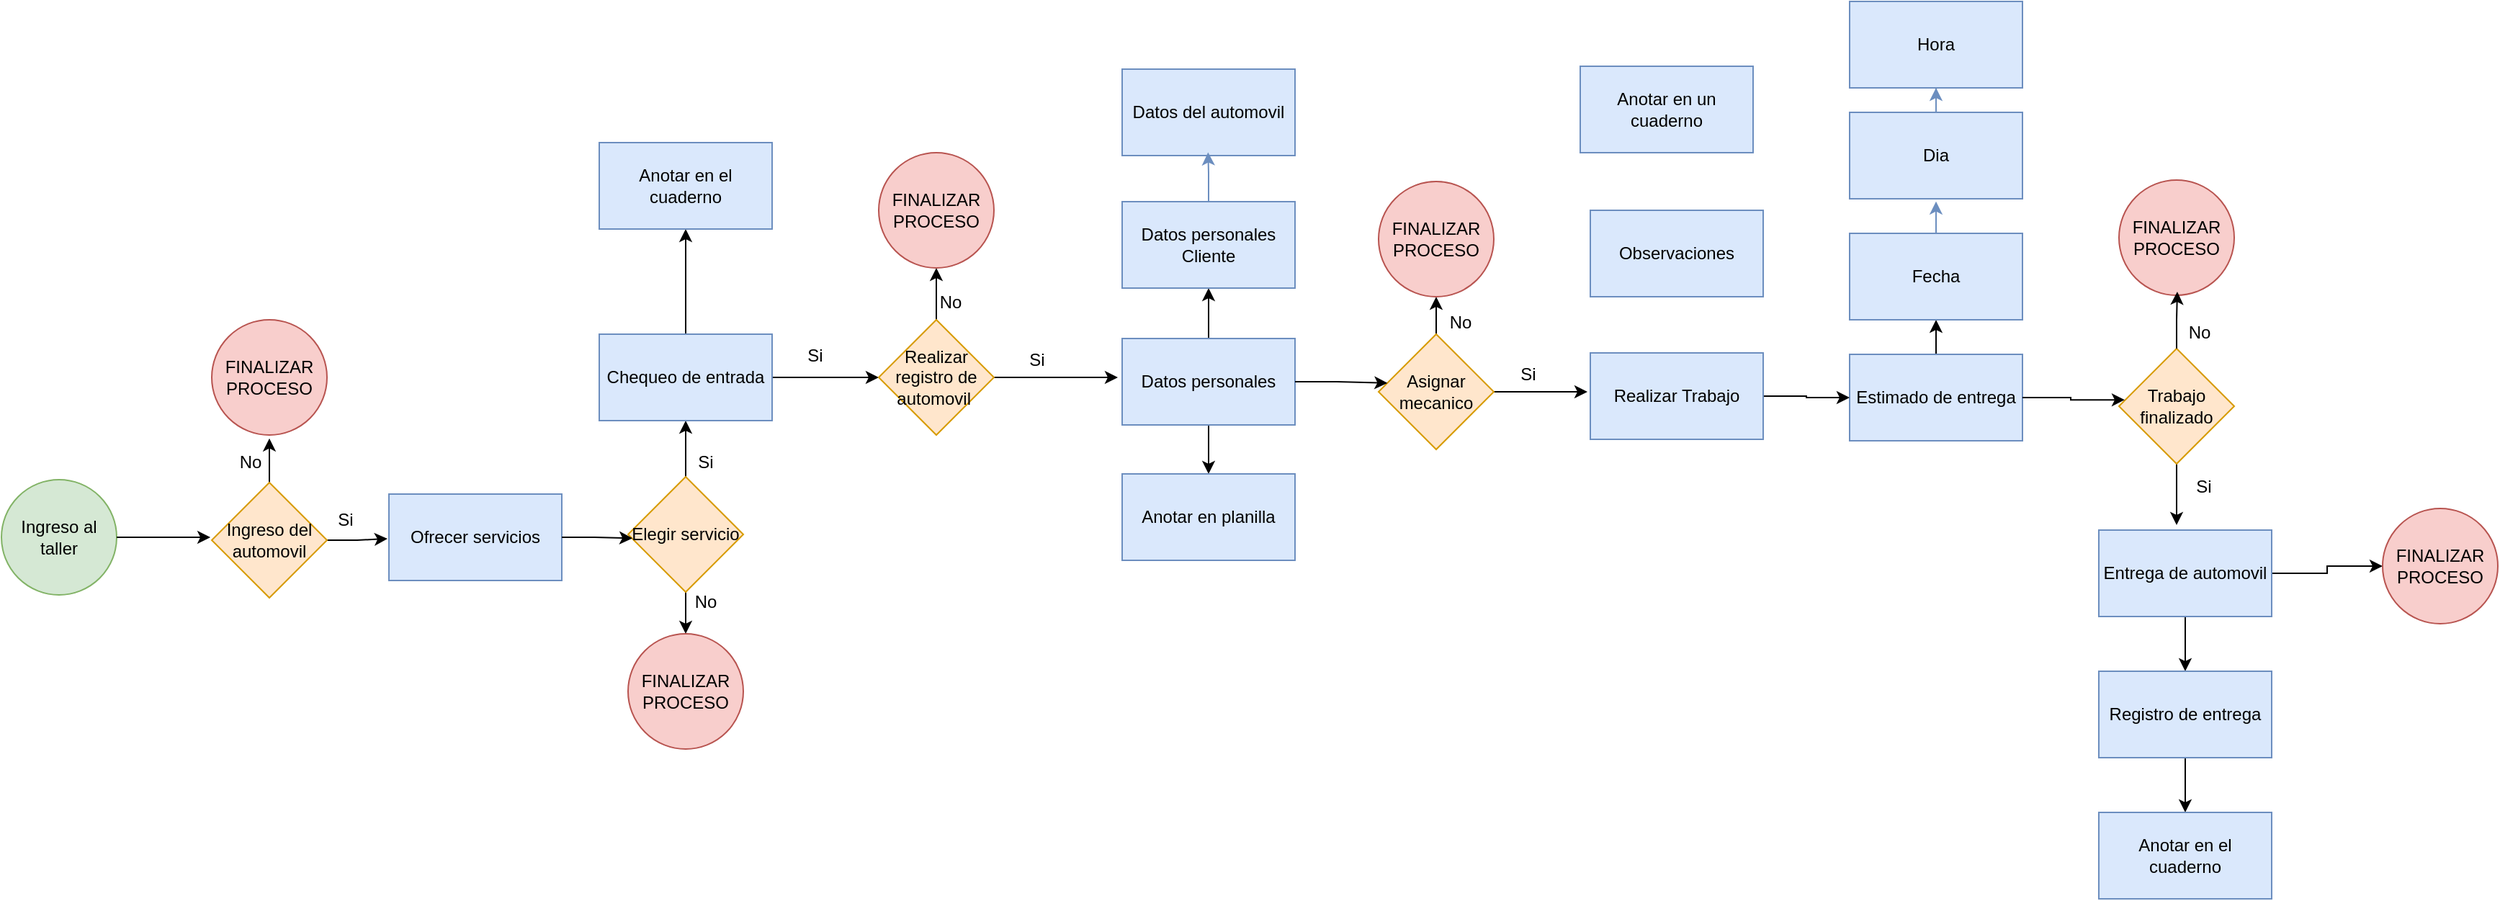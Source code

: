 <mxfile version="24.7.14" pages="2">
  <diagram name="Mapa de procesos " id="uUiBENQRDbz3td4SXCXD">
    <mxGraphModel grid="0" page="1" gridSize="10" guides="1" tooltips="1" connect="1" arrows="1" fold="1" pageScale="1" pageWidth="827" pageHeight="1169" math="0" shadow="0">
      <root>
        <mxCell id="0" />
        <mxCell id="1" parent="0" />
        <mxCell id="iBHfeC76edvaO1tz1ZBR-1" value="Ingreso al taller" style="ellipse;whiteSpace=wrap;html=1;aspect=fixed;fillColor=#d5e8d4;strokeColor=#82b366;" vertex="1" parent="1">
          <mxGeometry x="-269" y="-922" width="80" height="80" as="geometry" />
        </mxCell>
        <mxCell id="te_wN95XZ-ydkFUt1VMK-26" style="edgeStyle=orthogonalEdgeStyle;rounded=0;orthogonalLoop=1;jettySize=auto;html=1;" edge="1" parent="1" source="Iq7YRRIKIOnGzkstFV6q-50" target="te_wN95XZ-ydkFUt1VMK-24">
          <mxGeometry relative="1" as="geometry" />
        </mxCell>
        <mxCell id="te_wN95XZ-ydkFUt1VMK-42" style="edgeStyle=orthogonalEdgeStyle;rounded=0;orthogonalLoop=1;jettySize=auto;html=1;entryX=0.5;entryY=0;entryDx=0;entryDy=0;" edge="1" parent="1" source="Iq7YRRIKIOnGzkstFV6q-50" target="te_wN95XZ-ydkFUt1VMK-41">
          <mxGeometry relative="1" as="geometry" />
        </mxCell>
        <mxCell id="Iq7YRRIKIOnGzkstFV6q-50" value="Datos personales" style="rounded=0;whiteSpace=wrap;html=1;fillColor=#dae8fc;strokeColor=#6c8ebf;" vertex="1" parent="1">
          <mxGeometry x="509" y="-1020" width="120" height="60" as="geometry" />
        </mxCell>
        <mxCell id="te_wN95XZ-ydkFUt1VMK-3" style="edgeStyle=orthogonalEdgeStyle;rounded=0;orthogonalLoop=1;jettySize=auto;html=1;" edge="1" parent="1" source="te_wN95XZ-ydkFUt1VMK-1">
          <mxGeometry relative="1" as="geometry">
            <mxPoint x="-1" y="-881" as="targetPoint" />
          </mxGeometry>
        </mxCell>
        <mxCell id="te_wN95XZ-ydkFUt1VMK-4" style="edgeStyle=orthogonalEdgeStyle;rounded=0;orthogonalLoop=1;jettySize=auto;html=1;" edge="1" parent="1" source="te_wN95XZ-ydkFUt1VMK-1">
          <mxGeometry relative="1" as="geometry">
            <mxPoint x="-83" y="-950.667" as="targetPoint" />
          </mxGeometry>
        </mxCell>
        <mxCell id="te_wN95XZ-ydkFUt1VMK-1" value="Ingreso del automovil" style="rhombus;whiteSpace=wrap;html=1;fillColor=#ffe6cc;strokeColor=#d79b00;" vertex="1" parent="1">
          <mxGeometry x="-123" y="-920" width="80" height="80" as="geometry" />
        </mxCell>
        <mxCell id="te_wN95XZ-ydkFUt1VMK-2" style="edgeStyle=orthogonalEdgeStyle;rounded=0;orthogonalLoop=1;jettySize=auto;html=1;entryX=-0.012;entryY=0.475;entryDx=0;entryDy=0;entryPerimeter=0;" edge="1" parent="1" source="iBHfeC76edvaO1tz1ZBR-1" target="te_wN95XZ-ydkFUt1VMK-1">
          <mxGeometry relative="1" as="geometry" />
        </mxCell>
        <mxCell id="te_wN95XZ-ydkFUt1VMK-5" value="FINALIZAR PROCESO" style="ellipse;whiteSpace=wrap;html=1;aspect=fixed;fillColor=#f8cecc;strokeColor=#b85450;" vertex="1" parent="1">
          <mxGeometry x="-123" y="-1033" width="80" height="80" as="geometry" />
        </mxCell>
        <mxCell id="te_wN95XZ-ydkFUt1VMK-6" value="Ofrecer servicios" style="rounded=0;whiteSpace=wrap;html=1;fillColor=#dae8fc;strokeColor=#6c8ebf;" vertex="1" parent="1">
          <mxGeometry y="-912" width="120" height="60" as="geometry" />
        </mxCell>
        <mxCell id="te_wN95XZ-ydkFUt1VMK-10" style="edgeStyle=orthogonalEdgeStyle;rounded=0;orthogonalLoop=1;jettySize=auto;html=1;entryX=0.5;entryY=0;entryDx=0;entryDy=0;" edge="1" parent="1" source="te_wN95XZ-ydkFUt1VMK-7" target="te_wN95XZ-ydkFUt1VMK-8">
          <mxGeometry relative="1" as="geometry" />
        </mxCell>
        <mxCell id="te_wN95XZ-ydkFUt1VMK-14" style="edgeStyle=orthogonalEdgeStyle;rounded=0;orthogonalLoop=1;jettySize=auto;html=1;entryX=0.5;entryY=1;entryDx=0;entryDy=0;" edge="1" parent="1" source="te_wN95XZ-ydkFUt1VMK-7" target="te_wN95XZ-ydkFUt1VMK-11">
          <mxGeometry relative="1" as="geometry" />
        </mxCell>
        <mxCell id="te_wN95XZ-ydkFUt1VMK-7" value="Elegir servicio" style="rhombus;whiteSpace=wrap;html=1;fillColor=#ffe6cc;strokeColor=#d79b00;" vertex="1" parent="1">
          <mxGeometry x="166" y="-924" width="80" height="80" as="geometry" />
        </mxCell>
        <mxCell id="te_wN95XZ-ydkFUt1VMK-8" value="FINALIZAR PROCESO" style="ellipse;whiteSpace=wrap;html=1;aspect=fixed;fillColor=#f8cecc;strokeColor=#b85450;" vertex="1" parent="1">
          <mxGeometry x="166" y="-815" width="80" height="80" as="geometry" />
        </mxCell>
        <mxCell id="te_wN95XZ-ydkFUt1VMK-18" style="edgeStyle=orthogonalEdgeStyle;rounded=0;orthogonalLoop=1;jettySize=auto;html=1;entryX=0.5;entryY=1;entryDx=0;entryDy=0;" edge="1" parent="1" source="te_wN95XZ-ydkFUt1VMK-11" target="te_wN95XZ-ydkFUt1VMK-17">
          <mxGeometry relative="1" as="geometry" />
        </mxCell>
        <mxCell id="te_wN95XZ-ydkFUt1VMK-20" style="edgeStyle=orthogonalEdgeStyle;rounded=0;orthogonalLoop=1;jettySize=auto;html=1;" edge="1" parent="1" source="te_wN95XZ-ydkFUt1VMK-11" target="te_wN95XZ-ydkFUt1VMK-19">
          <mxGeometry relative="1" as="geometry" />
        </mxCell>
        <mxCell id="te_wN95XZ-ydkFUt1VMK-11" value="Chequeo de entrada" style="rounded=0;whiteSpace=wrap;html=1;fillColor=#dae8fc;strokeColor=#6c8ebf;" vertex="1" parent="1">
          <mxGeometry x="146" y="-1023" width="120" height="60" as="geometry" />
        </mxCell>
        <mxCell id="te_wN95XZ-ydkFUt1VMK-15" style="edgeStyle=orthogonalEdgeStyle;rounded=0;orthogonalLoop=1;jettySize=auto;html=1;entryX=0.038;entryY=0.533;entryDx=0;entryDy=0;entryPerimeter=0;" edge="1" parent="1" source="te_wN95XZ-ydkFUt1VMK-6" target="te_wN95XZ-ydkFUt1VMK-7">
          <mxGeometry relative="1" as="geometry" />
        </mxCell>
        <mxCell id="te_wN95XZ-ydkFUt1VMK-17" value="Anotar en el cuaderno" style="rounded=0;whiteSpace=wrap;html=1;fillColor=#dae8fc;strokeColor=#6c8ebf;" vertex="1" parent="1">
          <mxGeometry x="146" y="-1156" width="120" height="60" as="geometry" />
        </mxCell>
        <mxCell id="te_wN95XZ-ydkFUt1VMK-21" style="edgeStyle=orthogonalEdgeStyle;rounded=0;orthogonalLoop=1;jettySize=auto;html=1;" edge="1" parent="1" source="te_wN95XZ-ydkFUt1VMK-19">
          <mxGeometry relative="1" as="geometry">
            <mxPoint x="506" y="-993" as="targetPoint" />
          </mxGeometry>
        </mxCell>
        <mxCell id="te_wN95XZ-ydkFUt1VMK-23" style="edgeStyle=orthogonalEdgeStyle;rounded=0;orthogonalLoop=1;jettySize=auto;html=1;" edge="1" parent="1" source="te_wN95XZ-ydkFUt1VMK-19" target="te_wN95XZ-ydkFUt1VMK-22">
          <mxGeometry relative="1" as="geometry" />
        </mxCell>
        <mxCell id="te_wN95XZ-ydkFUt1VMK-19" value="Realizar registro de automovil&amp;nbsp;" style="rhombus;whiteSpace=wrap;html=1;fillColor=#ffe6cc;strokeColor=#d79b00;" vertex="1" parent="1">
          <mxGeometry x="340" y="-1033" width="80" height="80" as="geometry" />
        </mxCell>
        <mxCell id="te_wN95XZ-ydkFUt1VMK-22" value="FINALIZAR PROCESO" style="ellipse;whiteSpace=wrap;html=1;aspect=fixed;fillColor=#f8cecc;strokeColor=#b85450;" vertex="1" parent="1">
          <mxGeometry x="340" y="-1149" width="80" height="80" as="geometry" />
        </mxCell>
        <mxCell id="te_wN95XZ-ydkFUt1VMK-24" value="Datos personales Cliente" style="rounded=0;whiteSpace=wrap;html=1;fillColor=#dae8fc;strokeColor=#6c8ebf;" vertex="1" parent="1">
          <mxGeometry x="509" y="-1115" width="120" height="60" as="geometry" />
        </mxCell>
        <mxCell id="te_wN95XZ-ydkFUt1VMK-25" value="Datos del automovil" style="rounded=0;whiteSpace=wrap;html=1;fillColor=#dae8fc;strokeColor=#6c8ebf;" vertex="1" parent="1">
          <mxGeometry x="509" y="-1207" width="120" height="60" as="geometry" />
        </mxCell>
        <mxCell id="te_wN95XZ-ydkFUt1VMK-27" style="edgeStyle=orthogonalEdgeStyle;rounded=0;orthogonalLoop=1;jettySize=auto;html=1;entryX=0.497;entryY=0.963;entryDx=0;entryDy=0;entryPerimeter=0;fillColor=#dae8fc;strokeColor=#6c8ebf;" edge="1" parent="1" source="te_wN95XZ-ydkFUt1VMK-24" target="te_wN95XZ-ydkFUt1VMK-25">
          <mxGeometry relative="1" as="geometry" />
        </mxCell>
        <mxCell id="te_wN95XZ-ydkFUt1VMK-31" style="edgeStyle=orthogonalEdgeStyle;rounded=0;orthogonalLoop=1;jettySize=auto;html=1;" edge="1" parent="1" source="te_wN95XZ-ydkFUt1VMK-29">
          <mxGeometry relative="1" as="geometry">
            <mxPoint x="832" y="-983" as="targetPoint" />
          </mxGeometry>
        </mxCell>
        <mxCell id="te_wN95XZ-ydkFUt1VMK-46" style="edgeStyle=orthogonalEdgeStyle;rounded=0;orthogonalLoop=1;jettySize=auto;html=1;entryX=0.5;entryY=1;entryDx=0;entryDy=0;" edge="1" parent="1" source="te_wN95XZ-ydkFUt1VMK-29" target="te_wN95XZ-ydkFUt1VMK-30">
          <mxGeometry relative="1" as="geometry" />
        </mxCell>
        <mxCell id="te_wN95XZ-ydkFUt1VMK-29" value="Asignar mecanico" style="rhombus;whiteSpace=wrap;html=1;fillColor=#ffe6cc;strokeColor=#d79b00;" vertex="1" parent="1">
          <mxGeometry x="687" y="-1023" width="80" height="80" as="geometry" />
        </mxCell>
        <mxCell id="te_wN95XZ-ydkFUt1VMK-30" value="FINALIZAR PROCESO" style="ellipse;whiteSpace=wrap;html=1;aspect=fixed;fillColor=#f8cecc;strokeColor=#b85450;" vertex="1" parent="1">
          <mxGeometry x="687" y="-1129" width="80" height="80" as="geometry" />
        </mxCell>
        <mxCell id="te_wN95XZ-ydkFUt1VMK-36" style="edgeStyle=orthogonalEdgeStyle;rounded=0;orthogonalLoop=1;jettySize=auto;html=1;entryX=0.5;entryY=1;entryDx=0;entryDy=0;" edge="1" parent="1" source="te_wN95XZ-ydkFUt1VMK-32" target="te_wN95XZ-ydkFUt1VMK-35">
          <mxGeometry relative="1" as="geometry" />
        </mxCell>
        <mxCell id="te_wN95XZ-ydkFUt1VMK-32" value="Estimado de entrega" style="rounded=0;whiteSpace=wrap;html=1;fillColor=#dae8fc;strokeColor=#6c8ebf;" vertex="1" parent="1">
          <mxGeometry x="1014" y="-1009" width="120" height="60" as="geometry" />
        </mxCell>
        <mxCell id="te_wN95XZ-ydkFUt1VMK-38" style="edgeStyle=orthogonalEdgeStyle;rounded=0;orthogonalLoop=1;jettySize=auto;html=1;entryX=0.5;entryY=1;entryDx=0;entryDy=0;fillColor=#dae8fc;strokeColor=#6c8ebf;" edge="1" parent="1" source="te_wN95XZ-ydkFUt1VMK-33" target="te_wN95XZ-ydkFUt1VMK-34">
          <mxGeometry relative="1" as="geometry" />
        </mxCell>
        <mxCell id="te_wN95XZ-ydkFUt1VMK-33" value="Dia" style="rounded=0;whiteSpace=wrap;html=1;fillColor=#dae8fc;strokeColor=#6c8ebf;" vertex="1" parent="1">
          <mxGeometry x="1014" y="-1177" width="120" height="60" as="geometry" />
        </mxCell>
        <mxCell id="te_wN95XZ-ydkFUt1VMK-34" value="Hora" style="rounded=0;whiteSpace=wrap;html=1;fillColor=#dae8fc;strokeColor=#6c8ebf;" vertex="1" parent="1">
          <mxGeometry x="1014" y="-1254" width="120" height="60" as="geometry" />
        </mxCell>
        <mxCell id="te_wN95XZ-ydkFUt1VMK-37" style="edgeStyle=orthogonalEdgeStyle;rounded=0;orthogonalLoop=1;jettySize=auto;html=1;fillColor=#dae8fc;strokeColor=#6c8ebf;" edge="1" parent="1" source="te_wN95XZ-ydkFUt1VMK-35">
          <mxGeometry relative="1" as="geometry">
            <mxPoint x="1074" y="-1115.143" as="targetPoint" />
          </mxGeometry>
        </mxCell>
        <mxCell id="te_wN95XZ-ydkFUt1VMK-35" value="Fecha" style="rounded=0;whiteSpace=wrap;html=1;fillColor=#dae8fc;strokeColor=#6c8ebf;" vertex="1" parent="1">
          <mxGeometry x="1014" y="-1093" width="120" height="60" as="geometry" />
        </mxCell>
        <mxCell id="te_wN95XZ-ydkFUt1VMK-39" style="edgeStyle=orthogonalEdgeStyle;rounded=0;orthogonalLoop=1;jettySize=auto;html=1;entryX=0.077;entryY=0.424;entryDx=0;entryDy=0;entryPerimeter=0;" edge="1" parent="1" source="Iq7YRRIKIOnGzkstFV6q-50" target="te_wN95XZ-ydkFUt1VMK-29">
          <mxGeometry relative="1" as="geometry" />
        </mxCell>
        <mxCell id="te_wN95XZ-ydkFUt1VMK-50" style="edgeStyle=orthogonalEdgeStyle;rounded=0;orthogonalLoop=1;jettySize=auto;html=1;" edge="1" parent="1" source="te_wN95XZ-ydkFUt1VMK-40">
          <mxGeometry relative="1" as="geometry">
            <mxPoint x="1241" y="-890.5" as="targetPoint" />
          </mxGeometry>
        </mxCell>
        <mxCell id="te_wN95XZ-ydkFUt1VMK-40" value="Trabajo finalizado" style="rhombus;whiteSpace=wrap;html=1;fillColor=#ffe6cc;strokeColor=#d79b00;" vertex="1" parent="1">
          <mxGeometry x="1201" y="-1013" width="80" height="80" as="geometry" />
        </mxCell>
        <mxCell id="te_wN95XZ-ydkFUt1VMK-41" value="Anotar en planilla" style="rounded=0;whiteSpace=wrap;html=1;fillColor=#dae8fc;strokeColor=#6c8ebf;" vertex="1" parent="1">
          <mxGeometry x="509" y="-926" width="120" height="60" as="geometry" />
        </mxCell>
        <mxCell id="te_wN95XZ-ydkFUt1VMK-43" style="edgeStyle=orthogonalEdgeStyle;rounded=0;orthogonalLoop=1;jettySize=auto;html=1;entryX=0.05;entryY=0.445;entryDx=0;entryDy=0;entryPerimeter=0;" edge="1" parent="1" source="te_wN95XZ-ydkFUt1VMK-32" target="te_wN95XZ-ydkFUt1VMK-40">
          <mxGeometry relative="1" as="geometry" />
        </mxCell>
        <mxCell id="te_wN95XZ-ydkFUt1VMK-44" value="FINALIZAR PROCESO" style="ellipse;whiteSpace=wrap;html=1;aspect=fixed;fillColor=#f8cecc;strokeColor=#b85450;" vertex="1" parent="1">
          <mxGeometry x="1201" y="-1130" width="80" height="80" as="geometry" />
        </mxCell>
        <mxCell id="te_wN95XZ-ydkFUt1VMK-45" style="edgeStyle=orthogonalEdgeStyle;rounded=0;orthogonalLoop=1;jettySize=auto;html=1;entryX=0.506;entryY=0.969;entryDx=0;entryDy=0;entryPerimeter=0;" edge="1" parent="1" source="te_wN95XZ-ydkFUt1VMK-40" target="te_wN95XZ-ydkFUt1VMK-44">
          <mxGeometry relative="1" as="geometry" />
        </mxCell>
        <mxCell id="te_wN95XZ-ydkFUt1VMK-55" style="edgeStyle=orthogonalEdgeStyle;rounded=0;orthogonalLoop=1;jettySize=auto;html=1;entryX=0.5;entryY=0;entryDx=0;entryDy=0;" edge="1" parent="1" source="te_wN95XZ-ydkFUt1VMK-47" target="te_wN95XZ-ydkFUt1VMK-53">
          <mxGeometry relative="1" as="geometry" />
        </mxCell>
        <mxCell id="te_wN95XZ-ydkFUt1VMK-58" style="edgeStyle=orthogonalEdgeStyle;rounded=0;orthogonalLoop=1;jettySize=auto;html=1;entryX=0;entryY=0.5;entryDx=0;entryDy=0;" edge="1" parent="1" source="te_wN95XZ-ydkFUt1VMK-47" target="te_wN95XZ-ydkFUt1VMK-57">
          <mxGeometry relative="1" as="geometry" />
        </mxCell>
        <mxCell id="te_wN95XZ-ydkFUt1VMK-47" value="Entrega de automovil" style="rounded=0;whiteSpace=wrap;html=1;fillColor=#dae8fc;strokeColor=#6c8ebf;" vertex="1" parent="1">
          <mxGeometry x="1187" y="-887" width="120" height="60" as="geometry" />
        </mxCell>
        <mxCell id="te_wN95XZ-ydkFUt1VMK-49" style="edgeStyle=orthogonalEdgeStyle;rounded=0;orthogonalLoop=1;jettySize=auto;html=1;" edge="1" parent="1" source="te_wN95XZ-ydkFUt1VMK-48" target="te_wN95XZ-ydkFUt1VMK-32">
          <mxGeometry relative="1" as="geometry" />
        </mxCell>
        <mxCell id="te_wN95XZ-ydkFUt1VMK-48" value="Realizar Trabajo" style="rounded=0;whiteSpace=wrap;html=1;fillColor=#dae8fc;strokeColor=#6c8ebf;" vertex="1" parent="1">
          <mxGeometry x="834" y="-1010" width="120" height="60" as="geometry" />
        </mxCell>
        <mxCell id="te_wN95XZ-ydkFUt1VMK-51" value="Observaciones" style="rounded=0;whiteSpace=wrap;html=1;fillColor=#dae8fc;strokeColor=#6c8ebf;" vertex="1" parent="1">
          <mxGeometry x="834" y="-1109" width="120" height="60" as="geometry" />
        </mxCell>
        <mxCell id="te_wN95XZ-ydkFUt1VMK-52" value="Anotar en un cuaderno" style="rounded=0;whiteSpace=wrap;html=1;fillColor=#dae8fc;strokeColor=#6c8ebf;" vertex="1" parent="1">
          <mxGeometry x="827" y="-1209" width="120" height="60" as="geometry" />
        </mxCell>
        <mxCell id="te_wN95XZ-ydkFUt1VMK-56" style="edgeStyle=orthogonalEdgeStyle;rounded=0;orthogonalLoop=1;jettySize=auto;html=1;entryX=0.5;entryY=0;entryDx=0;entryDy=0;" edge="1" parent="1" source="te_wN95XZ-ydkFUt1VMK-53" target="te_wN95XZ-ydkFUt1VMK-54">
          <mxGeometry relative="1" as="geometry" />
        </mxCell>
        <mxCell id="te_wN95XZ-ydkFUt1VMK-53" value="Registro de entrega" style="rounded=0;whiteSpace=wrap;html=1;fillColor=#dae8fc;strokeColor=#6c8ebf;" vertex="1" parent="1">
          <mxGeometry x="1187" y="-789" width="120" height="60" as="geometry" />
        </mxCell>
        <mxCell id="te_wN95XZ-ydkFUt1VMK-54" value="Anotar en el cuaderno" style="rounded=0;whiteSpace=wrap;html=1;fillColor=#dae8fc;strokeColor=#6c8ebf;" vertex="1" parent="1">
          <mxGeometry x="1187" y="-691" width="120" height="60" as="geometry" />
        </mxCell>
        <mxCell id="te_wN95XZ-ydkFUt1VMK-57" value="FINALIZAR PROCESO" style="ellipse;whiteSpace=wrap;html=1;aspect=fixed;fillColor=#f8cecc;strokeColor=#b85450;" vertex="1" parent="1">
          <mxGeometry x="1384" y="-902" width="80" height="80" as="geometry" />
        </mxCell>
        <mxCell id="te_wN95XZ-ydkFUt1VMK-60" value="Si" style="text;html=1;align=center;verticalAlign=middle;whiteSpace=wrap;rounded=0;" vertex="1" parent="1">
          <mxGeometry x="1230" y="-932" width="60" height="30" as="geometry" />
        </mxCell>
        <mxCell id="te_wN95XZ-ydkFUt1VMK-61" value="Si" style="text;html=1;align=center;verticalAlign=middle;whiteSpace=wrap;rounded=0;" vertex="1" parent="1">
          <mxGeometry x="190" y="-949" width="60" height="30" as="geometry" />
        </mxCell>
        <mxCell id="te_wN95XZ-ydkFUt1VMK-62" value="Si" style="text;html=1;align=center;verticalAlign=middle;whiteSpace=wrap;rounded=0;" vertex="1" parent="1">
          <mxGeometry x="266" y="-1023" width="60" height="30" as="geometry" />
        </mxCell>
        <mxCell id="te_wN95XZ-ydkFUt1VMK-63" value="Si" style="text;html=1;align=center;verticalAlign=middle;whiteSpace=wrap;rounded=0;" vertex="1" parent="1">
          <mxGeometry x="420" y="-1020" width="60" height="30" as="geometry" />
        </mxCell>
        <mxCell id="te_wN95XZ-ydkFUt1VMK-64" value="Si" style="text;html=1;align=center;verticalAlign=middle;whiteSpace=wrap;rounded=0;" vertex="1" parent="1">
          <mxGeometry x="761" y="-1010" width="60" height="30" as="geometry" />
        </mxCell>
        <mxCell id="te_wN95XZ-ydkFUt1VMK-65" value="Si" style="text;html=1;align=center;verticalAlign=middle;whiteSpace=wrap;rounded=0;" vertex="1" parent="1">
          <mxGeometry x="-60" y="-909" width="60" height="30" as="geometry" />
        </mxCell>
        <mxCell id="te_wN95XZ-ydkFUt1VMK-67" value="No" style="text;html=1;align=center;verticalAlign=middle;whiteSpace=wrap;rounded=0;" vertex="1" parent="1">
          <mxGeometry x="-126" y="-949" width="60" height="30" as="geometry" />
        </mxCell>
        <mxCell id="te_wN95XZ-ydkFUt1VMK-68" value="No" style="text;html=1;align=center;verticalAlign=middle;whiteSpace=wrap;rounded=0;" vertex="1" parent="1">
          <mxGeometry x="190" y="-852" width="60" height="30" as="geometry" />
        </mxCell>
        <mxCell id="te_wN95XZ-ydkFUt1VMK-69" value="No" style="text;html=1;align=center;verticalAlign=middle;whiteSpace=wrap;rounded=0;" vertex="1" parent="1">
          <mxGeometry x="360" y="-1060" width="60" height="30" as="geometry" />
        </mxCell>
        <mxCell id="te_wN95XZ-ydkFUt1VMK-70" value="No" style="text;html=1;align=center;verticalAlign=middle;whiteSpace=wrap;rounded=0;" vertex="1" parent="1">
          <mxGeometry x="714" y="-1046" width="60" height="30" as="geometry" />
        </mxCell>
        <mxCell id="te_wN95XZ-ydkFUt1VMK-71" value="No" style="text;html=1;align=center;verticalAlign=middle;whiteSpace=wrap;rounded=0;" vertex="1" parent="1">
          <mxGeometry x="1227" y="-1039" width="60" height="30" as="geometry" />
        </mxCell>
      </root>
    </mxGraphModel>
  </diagram>
  <diagram id="NANVfSqUma02Yn3f4NPw" name="Mapa de procesos software">
    <mxGraphModel grid="0" page="1" gridSize="10" guides="1" tooltips="1" connect="1" arrows="1" fold="1" pageScale="1" pageWidth="827" pageHeight="1169" math="0" shadow="0">
      <root>
        <mxCell id="0" />
        <mxCell id="1" parent="0" />
        <mxCell id="t4IyEFxL-QLiiV8WXJpa-11" style="edgeStyle=orthogonalEdgeStyle;rounded=0;orthogonalLoop=1;jettySize=auto;html=1;exitX=0;exitY=0.5;exitDx=0;exitDy=0;fillColor=#f8cecc;strokeColor=#b85450;" edge="1" parent="1" source="t4IyEFxL-QLiiV8WXJpa-7" target="OzPgA9cOqCwKdSw80ssY-19">
          <mxGeometry relative="1" as="geometry">
            <mxPoint x="120" y="300.0" as="targetPoint" />
          </mxGeometry>
        </mxCell>
        <mxCell id="t4IyEFxL-QLiiV8WXJpa-15" style="edgeStyle=orthogonalEdgeStyle;rounded=0;orthogonalLoop=1;jettySize=auto;html=1;exitX=1;exitY=0.5;exitDx=0;exitDy=0;entryX=0;entryY=0.5;entryDx=0;entryDy=0;" edge="1" parent="1" source="t4IyEFxL-QLiiV8WXJpa-7" target="t4IyEFxL-QLiiV8WXJpa-13">
          <mxGeometry relative="1" as="geometry" />
        </mxCell>
        <mxCell id="t4IyEFxL-QLiiV8WXJpa-16" value="" style="edgeStyle=orthogonalEdgeStyle;rounded=0;orthogonalLoop=1;jettySize=auto;html=1;fillColor=#d5e8d4;strokeColor=#82b366;" edge="1" parent="1" source="t4IyEFxL-QLiiV8WXJpa-7" target="t4IyEFxL-QLiiV8WXJpa-13">
          <mxGeometry relative="1" as="geometry" />
        </mxCell>
        <mxCell id="t4IyEFxL-QLiiV8WXJpa-7" value="Hay alguna cita?" style="rhombus;whiteSpace=wrap;html=1;fillColor=#e1d5e7;strokeColor=#9673a6;" vertex="1" parent="1">
          <mxGeometry x="150" y="260" width="90" height="80" as="geometry" />
        </mxCell>
        <mxCell id="3E62jGGX_RFLNkIxZvji-5" style="edgeStyle=orthogonalEdgeStyle;rounded=0;orthogonalLoop=1;jettySize=auto;html=1;exitX=1;exitY=0.5;exitDx=0;exitDy=0;entryX=0;entryY=0.5;entryDx=0;entryDy=0;" edge="1" parent="1" source="t4IyEFxL-QLiiV8WXJpa-13" target="uu1TWIyyLkQVF33pZ1CO-1">
          <mxGeometry relative="1" as="geometry" />
        </mxCell>
        <mxCell id="t4IyEFxL-QLiiV8WXJpa-13" value="Consultar Agenda" style="rounded=0;whiteSpace=wrap;html=1;fillColor=#dae8fc;strokeColor=#6c8ebf;" vertex="1" parent="1">
          <mxGeometry x="316" y="270" width="120" height="60" as="geometry" />
        </mxCell>
        <mxCell id="3E62jGGX_RFLNkIxZvji-2" style="edgeStyle=orthogonalEdgeStyle;rounded=0;orthogonalLoop=1;jettySize=auto;html=1;exitX=0.5;exitY=1;exitDx=0;exitDy=0;entryX=0.5;entryY=0;entryDx=0;entryDy=0;" edge="1" parent="1" source="uu1TWIyyLkQVF33pZ1CO-1" target="3E62jGGX_RFLNkIxZvji-1">
          <mxGeometry relative="1" as="geometry" />
        </mxCell>
        <mxCell id="3E62jGGX_RFLNkIxZvji-3" style="edgeStyle=orthogonalEdgeStyle;rounded=0;orthogonalLoop=1;jettySize=auto;html=1;exitX=1;exitY=0.5;exitDx=0;exitDy=0;entryX=0;entryY=0.5;entryDx=0;entryDy=0;" edge="1" parent="1" source="uu1TWIyyLkQVF33pZ1CO-1" target="uu1TWIyyLkQVF33pZ1CO-3">
          <mxGeometry relative="1" as="geometry" />
        </mxCell>
        <mxCell id="uu1TWIyyLkQVF33pZ1CO-1" value="Informacion Cliente&amp;nbsp;" style="rounded=0;whiteSpace=wrap;html=1;fillColor=#ffe6cc;strokeColor=#d79b00;shape=rhombus;perimeter=rhombusPerimeter;" vertex="1" parent="1">
          <mxGeometry x="476" y="-170" width="120" height="60" as="geometry" />
        </mxCell>
        <mxCell id="uu1TWIyyLkQVF33pZ1CO-2" value="Datos del automovil" style="rounded=0;whiteSpace=wrap;html=1;fillColor=#dae8fc;strokeColor=#6c8ebf;" vertex="1" parent="1">
          <mxGeometry x="786" y="-170" width="120" height="60" as="geometry" />
        </mxCell>
        <mxCell id="3E62jGGX_RFLNkIxZvji-4" style="edgeStyle=orthogonalEdgeStyle;rounded=0;orthogonalLoop=1;jettySize=auto;html=1;exitX=1;exitY=0.5;exitDx=0;exitDy=0;entryX=0;entryY=0.5;entryDx=0;entryDy=0;" edge="1" parent="1" source="uu1TWIyyLkQVF33pZ1CO-3" target="uu1TWIyyLkQVF33pZ1CO-2">
          <mxGeometry relative="1" as="geometry" />
        </mxCell>
        <mxCell id="uu1TWIyyLkQVF33pZ1CO-3" value="Datos del Cliente" style="rounded=0;whiteSpace=wrap;html=1;fillColor=#dae8fc;strokeColor=#6c8ebf;" vertex="1" parent="1">
          <mxGeometry x="636" y="-170" width="120" height="60" as="geometry" />
        </mxCell>
        <mxCell id="3E62jGGX_RFLNkIxZvji-14" style="edgeStyle=orthogonalEdgeStyle;rounded=0;orthogonalLoop=1;jettySize=auto;html=1;" edge="1" parent="1" source="3E62jGGX_RFLNkIxZvji-1" target="3E62jGGX_RFLNkIxZvji-6">
          <mxGeometry relative="1" as="geometry" />
        </mxCell>
        <mxCell id="3E62jGGX_RFLNkIxZvji-1" value="Servicio Apartado" style="rounded=0;whiteSpace=wrap;html=1;fillColor=#dae8fc;strokeColor=#6c8ebf;" vertex="1" parent="1">
          <mxGeometry x="476" y="-70" width="120" height="60" as="geometry" />
        </mxCell>
        <mxCell id="3E62jGGX_RFLNkIxZvji-13" style="edgeStyle=orthogonalEdgeStyle;rounded=0;orthogonalLoop=1;jettySize=auto;html=1;" edge="1" parent="1" source="3E62jGGX_RFLNkIxZvji-6" target="3E62jGGX_RFLNkIxZvji-8">
          <mxGeometry relative="1" as="geometry" />
        </mxCell>
        <mxCell id="VnfIsq5zUW27WWHmXGbM-16" style="edgeStyle=orthogonalEdgeStyle;rounded=0;orthogonalLoop=1;jettySize=auto;html=1;entryX=0;entryY=0.5;entryDx=0;entryDy=0;" edge="1" parent="1" source="3E62jGGX_RFLNkIxZvji-6" target="VnfIsq5zUW27WWHmXGbM-15">
          <mxGeometry relative="1" as="geometry" />
        </mxCell>
        <mxCell id="3E62jGGX_RFLNkIxZvji-6" value="Proceso a Realizar" style="rounded=0;whiteSpace=wrap;html=1;fillColor=#ffe6cc;strokeColor=#d79b00;shape=rhombus;perimeter=rhombusPerimeter;" vertex="1" parent="1">
          <mxGeometry x="476" y="30" width="120" height="60" as="geometry" />
        </mxCell>
        <mxCell id="3E62jGGX_RFLNkIxZvji-17" style="edgeStyle=orthogonalEdgeStyle;rounded=0;orthogonalLoop=1;jettySize=auto;html=1;exitX=0.5;exitY=1;exitDx=0;exitDy=0;entryX=0.5;entryY=0;entryDx=0;entryDy=0;" edge="1" parent="1" source="3E62jGGX_RFLNkIxZvji-7" target="3E62jGGX_RFLNkIxZvji-16">
          <mxGeometry relative="1" as="geometry" />
        </mxCell>
        <mxCell id="3E62jGGX_RFLNkIxZvji-7" value="Chequeo Del Automovil al entrar" style="rounded=0;whiteSpace=wrap;html=1;fillColor=#dae8fc;strokeColor=#6c8ebf;" vertex="1" parent="1">
          <mxGeometry x="636" y="220" width="120" height="60" as="geometry" />
        </mxCell>
        <mxCell id="3E62jGGX_RFLNkIxZvji-12" style="edgeStyle=orthogonalEdgeStyle;rounded=0;orthogonalLoop=1;jettySize=auto;html=1;entryX=0;entryY=0.5;entryDx=0;entryDy=0;" edge="1" parent="1" source="3E62jGGX_RFLNkIxZvji-8" target="3E62jGGX_RFLNkIxZvji-9">
          <mxGeometry relative="1" as="geometry" />
        </mxCell>
        <mxCell id="3E62jGGX_RFLNkIxZvji-8" value="Entrada del automovil" style="rounded=0;whiteSpace=wrap;html=1;fillColor=#dae8fc;strokeColor=#6c8ebf;" vertex="1" parent="1">
          <mxGeometry x="476" y="130" width="120" height="60" as="geometry" />
        </mxCell>
        <mxCell id="3E62jGGX_RFLNkIxZvji-11" style="edgeStyle=orthogonalEdgeStyle;rounded=0;orthogonalLoop=1;jettySize=auto;html=1;exitX=0.5;exitY=1;exitDx=0;exitDy=0;" edge="1" parent="1" source="3E62jGGX_RFLNkIxZvji-9" target="3E62jGGX_RFLNkIxZvji-7">
          <mxGeometry relative="1" as="geometry" />
        </mxCell>
        <mxCell id="3E62jGGX_RFLNkIxZvji-9" value="Proceso de Automovil" style="rounded=0;whiteSpace=wrap;html=1;fillColor=#dae8fc;strokeColor=#6c8ebf;" vertex="1" parent="1">
          <mxGeometry x="636" y="130" width="120" height="60" as="geometry" />
        </mxCell>
        <mxCell id="3E62jGGX_RFLNkIxZvji-19" style="edgeStyle=orthogonalEdgeStyle;rounded=0;orthogonalLoop=1;jettySize=auto;html=1;exitX=1;exitY=0.5;exitDx=0;exitDy=0;entryX=0;entryY=0.5;entryDx=0;entryDy=0;" edge="1" parent="1" source="3E62jGGX_RFLNkIxZvji-16" target="3E62jGGX_RFLNkIxZvji-18">
          <mxGeometry relative="1" as="geometry" />
        </mxCell>
        <mxCell id="3E62jGGX_RFLNkIxZvji-26" style="edgeStyle=orthogonalEdgeStyle;rounded=0;orthogonalLoop=1;jettySize=auto;html=1;exitX=0.5;exitY=1;exitDx=0;exitDy=0;" edge="1" parent="1" source="3E62jGGX_RFLNkIxZvji-16" target="3E62jGGX_RFLNkIxZvji-25">
          <mxGeometry relative="1" as="geometry" />
        </mxCell>
        <mxCell id="3E62jGGX_RFLNkIxZvji-16" value="Proceso Del servicio al Automovil" style="rounded=0;whiteSpace=wrap;html=1;fillColor=#dae8fc;strokeColor=#6c8ebf;" vertex="1" parent="1">
          <mxGeometry x="636" y="310" width="120" height="60" as="geometry" />
        </mxCell>
        <mxCell id="3E62jGGX_RFLNkIxZvji-21" style="edgeStyle=orthogonalEdgeStyle;rounded=0;orthogonalLoop=1;jettySize=auto;html=1;exitX=1;exitY=0.5;exitDx=0;exitDy=0;" edge="1" parent="1" source="3E62jGGX_RFLNkIxZvji-18" target="3E62jGGX_RFLNkIxZvji-22">
          <mxGeometry relative="1" as="geometry">
            <mxPoint x="966" y="340" as="targetPoint" />
          </mxGeometry>
        </mxCell>
        <mxCell id="3E62jGGX_RFLNkIxZvji-23" style="edgeStyle=orthogonalEdgeStyle;rounded=0;orthogonalLoop=1;jettySize=auto;html=1;exitX=0.5;exitY=0;exitDx=0;exitDy=0;" edge="1" parent="1" source="3E62jGGX_RFLNkIxZvji-18" target="3E62jGGX_RFLNkIxZvji-24">
          <mxGeometry relative="1" as="geometry">
            <mxPoint x="866" y="270" as="targetPoint" />
          </mxGeometry>
        </mxCell>
        <mxCell id="3E62jGGX_RFLNkIxZvji-18" value="Imágenes e información del automóvil" style="rounded=0;whiteSpace=wrap;html=1;fillColor=#dae8fc;strokeColor=#6c8ebf;" vertex="1" parent="1">
          <mxGeometry x="806" y="310" width="120" height="60" as="geometry" />
        </mxCell>
        <mxCell id="3E62jGGX_RFLNkIxZvji-22" value="Historial del Cliente" style="rounded=0;whiteSpace=wrap;html=1;fillColor=#dae8fc;strokeColor=#6c8ebf;" vertex="1" parent="1">
          <mxGeometry x="986" y="310" width="120" height="60" as="geometry" />
        </mxCell>
        <mxCell id="3E62jGGX_RFLNkIxZvji-24" value="Enviar al chat entre el Empleado/Cliente" style="rounded=0;whiteSpace=wrap;html=1;fillColor=#dae8fc;strokeColor=#6c8ebf;" vertex="1" parent="1">
          <mxGeometry x="806" y="210" width="120" height="60" as="geometry" />
        </mxCell>
        <mxCell id="3E62jGGX_RFLNkIxZvji-28" style="edgeStyle=orthogonalEdgeStyle;rounded=0;orthogonalLoop=1;jettySize=auto;html=1;exitX=1;exitY=0.5;exitDx=0;exitDy=0;entryX=0.5;entryY=1;entryDx=0;entryDy=0;" edge="1" parent="1" source="3E62jGGX_RFLNkIxZvji-25" target="3E62jGGX_RFLNkIxZvji-18">
          <mxGeometry relative="1" as="geometry" />
        </mxCell>
        <mxCell id="3E62jGGX_RFLNkIxZvji-29" style="edgeStyle=orthogonalEdgeStyle;rounded=0;orthogonalLoop=1;jettySize=auto;html=1;exitX=0.5;exitY=1;exitDx=0;exitDy=0;" edge="1" parent="1" source="3E62jGGX_RFLNkIxZvji-25" target="3E62jGGX_RFLNkIxZvji-27">
          <mxGeometry relative="1" as="geometry" />
        </mxCell>
        <mxCell id="3E62jGGX_RFLNkIxZvji-25" value="Finalizar trabajo" style="rounded=0;whiteSpace=wrap;html=1;fillColor=#dae8fc;strokeColor=#6c8ebf;" vertex="1" parent="1">
          <mxGeometry x="636" y="420" width="120" height="60" as="geometry" />
        </mxCell>
        <mxCell id="Wtb8DwLcKLcyR-hQEsgG-3" style="edgeStyle=orthogonalEdgeStyle;rounded=0;orthogonalLoop=1;jettySize=auto;html=1;" edge="1" parent="1" source="3E62jGGX_RFLNkIxZvji-27" target="Wtb8DwLcKLcyR-hQEsgG-2">
          <mxGeometry relative="1" as="geometry" />
        </mxCell>
        <mxCell id="3E62jGGX_RFLNkIxZvji-27" value="Entregar Trabajo al cliente" style="rounded=0;whiteSpace=wrap;html=1;fillColor=#dae8fc;strokeColor=#6c8ebf;" vertex="1" parent="1">
          <mxGeometry x="636" y="530" width="120" height="60" as="geometry" />
        </mxCell>
        <mxCell id="OzPgA9cOqCwKdSw80ssY-8" style="edgeStyle=orthogonalEdgeStyle;rounded=0;orthogonalLoop=1;jettySize=auto;html=1;entryX=0;entryY=0.5;entryDx=0;entryDy=0;" edge="1" parent="1" source="OzPgA9cOqCwKdSw80ssY-2" target="OzPgA9cOqCwKdSw80ssY-3">
          <mxGeometry relative="1" as="geometry" />
        </mxCell>
        <mxCell id="OzPgA9cOqCwKdSw80ssY-2" value="Iniciar sesion en el sistema" style="rounded=0;whiteSpace=wrap;html=1;fillColor=#dae8fc;strokeColor=#6c8ebf;" vertex="1" parent="1">
          <mxGeometry x="-227.5" y="-20" width="120" height="60" as="geometry" />
        </mxCell>
        <mxCell id="OzPgA9cOqCwKdSw80ssY-6" style="edgeStyle=orthogonalEdgeStyle;rounded=0;orthogonalLoop=1;jettySize=auto;html=1;exitX=0.5;exitY=0;exitDx=0;exitDy=0;entryX=0.5;entryY=1;entryDx=0;entryDy=0;fillColor=#f8cecc;strokeColor=#b85450;" edge="1" parent="1" source="OzPgA9cOqCwKdSw80ssY-3">
          <mxGeometry relative="1" as="geometry">
            <mxPoint x="12.5" y="-90" as="targetPoint" />
          </mxGeometry>
        </mxCell>
        <mxCell id="OzPgA9cOqCwKdSw80ssY-17" style="edgeStyle=orthogonalEdgeStyle;rounded=0;orthogonalLoop=1;jettySize=auto;html=1;fillColor=#d5e8d4;strokeColor=#82b366;" edge="1" parent="1" source="OzPgA9cOqCwKdSw80ssY-3" target="OzPgA9cOqCwKdSw80ssY-16">
          <mxGeometry relative="1" as="geometry" />
        </mxCell>
        <mxCell id="OzPgA9cOqCwKdSw80ssY-3" value="¿Ya esta registrado?" style="rhombus;whiteSpace=wrap;html=1;fillColor=#e1d5e7;strokeColor=#9673a6;" vertex="1" parent="1">
          <mxGeometry x="-27.5" y="-30" width="80" height="80" as="geometry" />
        </mxCell>
        <mxCell id="OzPgA9cOqCwKdSw80ssY-14" style="edgeStyle=orthogonalEdgeStyle;rounded=0;orthogonalLoop=1;jettySize=auto;html=1;entryX=0;entryY=0.5;entryDx=0;entryDy=0;" edge="1" parent="1" source="OzPgA9cOqCwKdSw80ssY-4" target="VnfIsq5zUW27WWHmXGbM-1">
          <mxGeometry relative="1" as="geometry">
            <mxPoint x="-427.5" y="10" as="targetPoint" />
          </mxGeometry>
        </mxCell>
        <mxCell id="OzPgA9cOqCwKdSw80ssY-4" value="Inicio de proceso" style="ellipse;whiteSpace=wrap;html=1;aspect=fixed;fillColor=#d5e8d4;strokeColor=#82b366;" vertex="1" parent="1">
          <mxGeometry x="-577.5" y="-30" width="80" height="80" as="geometry" />
        </mxCell>
        <mxCell id="WTXYZyjEUmncFlbFIoJt-2" style="edgeStyle=orthogonalEdgeStyle;rounded=0;orthogonalLoop=1;jettySize=auto;html=1;" edge="1" parent="1" source="OzPgA9cOqCwKdSw80ssY-10" target="t4IyEFxL-QLiiV8WXJpa-7">
          <mxGeometry relative="1" as="geometry">
            <mxPoint x="217.5" y="210" as="targetPoint" />
          </mxGeometry>
        </mxCell>
        <mxCell id="OzPgA9cOqCwKdSw80ssY-10" value="Ingreso del cliente" style="ellipse;whiteSpace=wrap;html=1;fillColor=#dae8fc;strokeColor=#6c8ebf;" vertex="1" parent="1">
          <mxGeometry x="135" y="90" width="120" height="80" as="geometry" />
        </mxCell>
        <mxCell id="OzPgA9cOqCwKdSw80ssY-15" style="edgeStyle=orthogonalEdgeStyle;rounded=0;orthogonalLoop=1;jettySize=auto;html=1;entryX=0;entryY=0.5;entryDx=0;entryDy=0;exitX=1;exitY=0.5;exitDx=0;exitDy=0;" edge="1" parent="1" source="VnfIsq5zUW27WWHmXGbM-1" target="OzPgA9cOqCwKdSw80ssY-2">
          <mxGeometry relative="1" as="geometry">
            <mxPoint x="-307.5" y="10" as="sourcePoint" />
          </mxGeometry>
        </mxCell>
        <mxCell id="OzPgA9cOqCwKdSw80ssY-18" style="edgeStyle=orthogonalEdgeStyle;rounded=0;orthogonalLoop=1;jettySize=auto;html=1;entryX=0;entryY=0.5;entryDx=0;entryDy=0;" edge="1" parent="1" source="OzPgA9cOqCwKdSw80ssY-16" target="OzPgA9cOqCwKdSw80ssY-10">
          <mxGeometry relative="1" as="geometry" />
        </mxCell>
        <mxCell id="wA4OzkV8jOeG9-hTyGSL-1" value="Text" style="edgeLabel;html=1;align=center;verticalAlign=middle;resizable=0;points=[];" connectable="0" vertex="1" parent="OzPgA9cOqCwKdSw80ssY-18">
          <mxGeometry x="-0.2" relative="1" as="geometry">
            <mxPoint as="offset" />
          </mxGeometry>
        </mxCell>
        <mxCell id="OzPgA9cOqCwKdSw80ssY-16" value="Pagina principal del sistema" style="rounded=0;whiteSpace=wrap;html=1;fillColor=#dae8fc;strokeColor=#6c8ebf;" vertex="1" parent="1">
          <mxGeometry x="-47.5" y="100" width="120" height="60" as="geometry" />
        </mxCell>
        <mxCell id="aJ5rzzYH9zXf1e-4Zcsd-3" style="edgeStyle=orthogonalEdgeStyle;rounded=0;orthogonalLoop=1;jettySize=auto;html=1;" edge="1" parent="1" source="OzPgA9cOqCwKdSw80ssY-19" target="o-60QGvg8yPd5VmNL2FY-1">
          <mxGeometry relative="1" as="geometry" />
        </mxCell>
        <mxCell id="OzPgA9cOqCwKdSw80ssY-19" value="Oferta de Servicios" style="rounded=0;whiteSpace=wrap;html=1;fillColor=#dae8fc;strokeColor=#6c8ebf;" vertex="1" parent="1">
          <mxGeometry x="-40" y="270" width="120" height="60" as="geometry" />
        </mxCell>
        <mxCell id="Wtb8DwLcKLcyR-hQEsgG-2" value="Finalizar proceso" style="ellipse;whiteSpace=wrap;html=1;aspect=fixed;fillColor=#f8cecc;strokeColor=#b85450;" vertex="1" parent="1">
          <mxGeometry x="656" y="640" width="80" height="80" as="geometry" />
        </mxCell>
        <mxCell id="aJ5rzzYH9zXf1e-4Zcsd-5" style="edgeStyle=orthogonalEdgeStyle;rounded=0;orthogonalLoop=1;jettySize=auto;html=1;entryX=1;entryY=0.5;entryDx=0;entryDy=0;" edge="1" parent="1" source="o-60QGvg8yPd5VmNL2FY-1" target="o-60QGvg8yPd5VmNL2FY-2">
          <mxGeometry relative="1" as="geometry" />
        </mxCell>
        <mxCell id="aJ5rzzYH9zXf1e-4Zcsd-6" style="edgeStyle=orthogonalEdgeStyle;rounded=0;orthogonalLoop=1;jettySize=auto;html=1;exitX=0.5;exitY=1;exitDx=0;exitDy=0;entryX=0.5;entryY=0;entryDx=0;entryDy=0;" edge="1" parent="1" source="o-60QGvg8yPd5VmNL2FY-1" target="aJ5rzzYH9zXf1e-4Zcsd-7">
          <mxGeometry relative="1" as="geometry">
            <mxPoint x="20" y="480" as="targetPoint" />
          </mxGeometry>
        </mxCell>
        <mxCell id="o-60QGvg8yPd5VmNL2FY-1" value="Seleccion de servicio" style="rounded=0;whiteSpace=wrap;html=1;fillColor=#dae8fc;strokeColor=#6c8ebf;" vertex="1" parent="1">
          <mxGeometry x="-40" y="380" width="120" height="60" as="geometry" />
        </mxCell>
        <mxCell id="o-60QGvg8yPd5VmNL2FY-10" style="edgeStyle=orthogonalEdgeStyle;rounded=0;orthogonalLoop=1;jettySize=auto;html=1;entryX=1;entryY=0.5;entryDx=0;entryDy=0;" edge="1" parent="1" source="o-60QGvg8yPd5VmNL2FY-2" target="o-60QGvg8yPd5VmNL2FY-4">
          <mxGeometry relative="1" as="geometry" />
        </mxCell>
        <mxCell id="o-60QGvg8yPd5VmNL2FY-2" value="Registrar Cliente en el Sistema" style="rounded=0;whiteSpace=wrap;html=1;fillColor=#ffe6cc;strokeColor=#d79b00;shape=rhombus;perimeter=rhombusPerimeter;" vertex="1" parent="1">
          <mxGeometry x="-230" y="380" width="120" height="60" as="geometry" />
        </mxCell>
        <mxCell id="VnfIsq5zUW27WWHmXGbM-13" style="edgeStyle=orthogonalEdgeStyle;rounded=0;orthogonalLoop=1;jettySize=auto;html=1;entryX=0.5;entryY=0;entryDx=0;entryDy=0;" edge="1" parent="1" source="o-60QGvg8yPd5VmNL2FY-4" target="o-60QGvg8yPd5VmNL2FY-8">
          <mxGeometry relative="1" as="geometry" />
        </mxCell>
        <mxCell id="o-60QGvg8yPd5VmNL2FY-4" value="Datos personales Del cliente" style="rounded=0;whiteSpace=wrap;html=1;fillColor=#dae8fc;strokeColor=#6c8ebf;" vertex="1" parent="1">
          <mxGeometry x="-432" y="380" width="120" height="60" as="geometry" />
        </mxCell>
        <mxCell id="aJ5rzzYH9zXf1e-4Zcsd-18" style="edgeStyle=orthogonalEdgeStyle;rounded=0;orthogonalLoop=1;jettySize=auto;html=1;entryX=0.5;entryY=0;entryDx=0;entryDy=0;" edge="1" parent="1" source="o-60QGvg8yPd5VmNL2FY-6" target="aJ5rzzYH9zXf1e-4Zcsd-8">
          <mxGeometry relative="1" as="geometry" />
        </mxCell>
        <mxCell id="o-60QGvg8yPd5VmNL2FY-6" value="Chequeo general Automovil" style="rounded=0;whiteSpace=wrap;html=1;fillColor=#dae8fc;strokeColor=#6c8ebf;" vertex="1" parent="1">
          <mxGeometry x="-432" y="576" width="120" height="60" as="geometry" />
        </mxCell>
        <mxCell id="aJ5rzzYH9zXf1e-4Zcsd-17" style="edgeStyle=orthogonalEdgeStyle;rounded=0;orthogonalLoop=1;jettySize=auto;html=1;exitX=0.5;exitY=1;exitDx=0;exitDy=0;entryX=0.5;entryY=0;entryDx=0;entryDy=0;" edge="1" parent="1" source="o-60QGvg8yPd5VmNL2FY-8" target="o-60QGvg8yPd5VmNL2FY-6">
          <mxGeometry relative="1" as="geometry" />
        </mxCell>
        <mxCell id="o-60QGvg8yPd5VmNL2FY-8" value="Datos del automovil" style="rounded=0;whiteSpace=wrap;html=1;fillColor=#dae8fc;strokeColor=#6c8ebf;" vertex="1" parent="1">
          <mxGeometry x="-432" y="486" width="120" height="60" as="geometry" />
        </mxCell>
        <mxCell id="aJ5rzzYH9zXf1e-4Zcsd-11" style="edgeStyle=orthogonalEdgeStyle;rounded=0;orthogonalLoop=1;jettySize=auto;html=1;entryX=0;entryY=0.5;entryDx=0;entryDy=0;fillColor=#d5e8d4;strokeColor=#82b366;" edge="1" parent="1" source="aJ5rzzYH9zXf1e-4Zcsd-7" target="aJ5rzzYH9zXf1e-4Zcsd-9">
          <mxGeometry relative="1" as="geometry" />
        </mxCell>
        <mxCell id="aJ5rzzYH9zXf1e-4Zcsd-7" value="¿Hay espacio disponible ese dia?" style="rhombus;whiteSpace=wrap;html=1;fillColor=#e1d5e7;strokeColor=#9673a6;" vertex="1" parent="1">
          <mxGeometry x="-35" y="500" width="110" height="100" as="geometry" />
        </mxCell>
        <mxCell id="VnfIsq5zUW27WWHmXGbM-23" style="edgeStyle=orthogonalEdgeStyle;rounded=0;orthogonalLoop=1;jettySize=auto;html=1;entryX=0.5;entryY=0;entryDx=0;entryDy=0;" edge="1" parent="1" source="aJ5rzzYH9zXf1e-4Zcsd-8" target="VnfIsq5zUW27WWHmXGbM-22">
          <mxGeometry relative="1" as="geometry" />
        </mxCell>
        <mxCell id="aJ5rzzYH9zXf1e-4Zcsd-8" value="Enviar al historial del cliente&amp;nbsp;" style="rounded=0;whiteSpace=wrap;html=1;fillColor=#dae8fc;strokeColor=#6c8ebf;" vertex="1" parent="1">
          <mxGeometry x="-432" y="676" width="120" height="60" as="geometry" />
        </mxCell>
        <mxCell id="aJ5rzzYH9zXf1e-4Zcsd-9" value="Agendar para ese dia" style="rounded=0;whiteSpace=wrap;html=1;fillColor=#dae8fc;strokeColor=#6c8ebf;" vertex="1" parent="1">
          <mxGeometry x="120" y="520" width="120" height="60" as="geometry" />
        </mxCell>
        <mxCell id="aJ5rzzYH9zXf1e-4Zcsd-19" style="edgeStyle=orthogonalEdgeStyle;rounded=0;orthogonalLoop=1;jettySize=auto;html=1;exitX=1;exitY=0.5;exitDx=0;exitDy=0;entryX=0.5;entryY=1;entryDx=0;entryDy=0;" edge="1" parent="1" source="aJ5rzzYH9zXf1e-4Zcsd-10" target="3E62jGGX_RFLNkIxZvji-8">
          <mxGeometry relative="1" as="geometry" />
        </mxCell>
        <mxCell id="aJ5rzzYH9zXf1e-4Zcsd-10" value="Dejar el Automovil" style="rounded=0;whiteSpace=wrap;html=1;fillColor=#dae8fc;strokeColor=#6c8ebf;" vertex="1" parent="1">
          <mxGeometry x="120" y="620" width="120" height="60" as="geometry" />
        </mxCell>
        <mxCell id="aJ5rzzYH9zXf1e-4Zcsd-12" value="" style="endArrow=classic;html=1;rounded=0;" edge="1" parent="1" source="aJ5rzzYH9zXf1e-4Zcsd-9" target="aJ5rzzYH9zXf1e-4Zcsd-10">
          <mxGeometry width="50" height="50" relative="1" as="geometry">
            <mxPoint x="180" y="630" as="sourcePoint" />
            <mxPoint x="180" y="650.711" as="targetPoint" />
          </mxGeometry>
        </mxCell>
        <mxCell id="aJ5rzzYH9zXf1e-4Zcsd-22" style="edgeStyle=orthogonalEdgeStyle;rounded=0;orthogonalLoop=1;jettySize=auto;html=1;entryX=0.5;entryY=0;entryDx=0;entryDy=0;" edge="1" parent="1" source="aJ5rzzYH9zXf1e-4Zcsd-13" target="aJ5rzzYH9zXf1e-4Zcsd-14">
          <mxGeometry relative="1" as="geometry" />
        </mxCell>
        <mxCell id="aJ5rzzYH9zXf1e-4Zcsd-13" value="Agendar cita" style="rounded=0;whiteSpace=wrap;html=1;fillColor=#dae8fc;strokeColor=#6c8ebf;" vertex="1" parent="1">
          <mxGeometry x="-210" y="520" width="120" height="60" as="geometry" />
        </mxCell>
        <mxCell id="aJ5rzzYH9zXf1e-4Zcsd-21" style="edgeStyle=orthogonalEdgeStyle;rounded=0;orthogonalLoop=1;jettySize=auto;html=1;exitX=0.5;exitY=1;exitDx=0;exitDy=0;entryX=0.5;entryY=0;entryDx=0;entryDy=0;" edge="1" parent="1" source="aJ5rzzYH9zXf1e-4Zcsd-14" target="aJ5rzzYH9zXf1e-4Zcsd-15">
          <mxGeometry relative="1" as="geometry" />
        </mxCell>
        <mxCell id="aJ5rzzYH9zXf1e-4Zcsd-14" value="Seleccionar dia" style="rounded=0;whiteSpace=wrap;html=1;fillColor=#dae8fc;strokeColor=#6c8ebf;" vertex="1" parent="1">
          <mxGeometry x="-210" y="630" width="120" height="60" as="geometry" />
        </mxCell>
        <mxCell id="aJ5rzzYH9zXf1e-4Zcsd-15" value="Seleccionar hora" style="rounded=0;whiteSpace=wrap;html=1;fillColor=#dae8fc;strokeColor=#6c8ebf;" vertex="1" parent="1">
          <mxGeometry x="-210" y="720" width="120" height="60" as="geometry" />
        </mxCell>
        <mxCell id="aJ5rzzYH9zXf1e-4Zcsd-16" value="" style="endArrow=classic;html=1;rounded=0;entryX=1;entryY=0.5;entryDx=0;entryDy=0;fillColor=#f8cecc;strokeColor=#b85450;" edge="1" parent="1" source="aJ5rzzYH9zXf1e-4Zcsd-7" target="aJ5rzzYH9zXf1e-4Zcsd-13">
          <mxGeometry width="50" height="50" relative="1" as="geometry">
            <mxPoint x="-105.711" y="600" as="sourcePoint" />
            <mxPoint x="-80" y="550" as="targetPoint" />
          </mxGeometry>
        </mxCell>
        <mxCell id="aJ5rzzYH9zXf1e-4Zcsd-23" value="Finalizar proceso" style="ellipse;whiteSpace=wrap;html=1;aspect=fixed;fillColor=#f8cecc;strokeColor=#b85450;" vertex="1" parent="1">
          <mxGeometry x="-191" y="998" width="80" height="80" as="geometry" />
        </mxCell>
        <mxCell id="JqYj3tQ79fKsxokdha0_-1" value="Fecha" style="rounded=0;whiteSpace=wrap;html=1;fillColor=#dae8fc;strokeColor=#6c8ebf;" vertex="1" parent="1">
          <mxGeometry x="1156" y="220" width="120" height="60" as="geometry" />
        </mxCell>
        <mxCell id="JqYj3tQ79fKsxokdha0_-2" value="Observaciones" style="rounded=0;whiteSpace=wrap;html=1;fillColor=#dae8fc;strokeColor=#6c8ebf;" vertex="1" parent="1">
          <mxGeometry x="1156" y="320" width="120" height="60" as="geometry" />
        </mxCell>
        <mxCell id="JqYj3tQ79fKsxokdha0_-3" value="Trabajos realizados" style="rounded=0;whiteSpace=wrap;html=1;fillColor=#dae8fc;strokeColor=#6c8ebf;" vertex="1" parent="1">
          <mxGeometry x="1156" y="430" width="120" height="60" as="geometry" />
        </mxCell>
        <mxCell id="JqYj3tQ79fKsxokdha0_-4" value="" style="endArrow=classic;html=1;rounded=0;entryX=0;entryY=0.5;entryDx=0;entryDy=0;" edge="1" parent="1" source="3E62jGGX_RFLNkIxZvji-22" target="JqYj3tQ79fKsxokdha0_-1">
          <mxGeometry width="50" height="50" relative="1" as="geometry">
            <mxPoint x="1106" y="390" as="sourcePoint" />
            <mxPoint x="1176.711" y="340" as="targetPoint" />
          </mxGeometry>
        </mxCell>
        <mxCell id="JqYj3tQ79fKsxokdha0_-5" value="" style="endArrow=classic;html=1;rounded=0;entryX=0;entryY=0.5;entryDx=0;entryDy=0;" edge="1" parent="1" source="3E62jGGX_RFLNkIxZvji-22" target="JqYj3tQ79fKsxokdha0_-2">
          <mxGeometry width="50" height="50" relative="1" as="geometry">
            <mxPoint x="1106" y="390" as="sourcePoint" />
            <mxPoint x="1176.711" y="340" as="targetPoint" />
          </mxGeometry>
        </mxCell>
        <mxCell id="JqYj3tQ79fKsxokdha0_-6" value="" style="endArrow=classic;html=1;rounded=0;entryX=0.006;entryY=0.628;entryDx=0;entryDy=0;entryPerimeter=0;" edge="1" parent="1" source="3E62jGGX_RFLNkIxZvji-22" target="JqYj3tQ79fKsxokdha0_-3">
          <mxGeometry width="50" height="50" relative="1" as="geometry">
            <mxPoint x="1106" y="390" as="sourcePoint" />
            <mxPoint x="1176.711" y="340" as="targetPoint" />
          </mxGeometry>
        </mxCell>
        <mxCell id="wRuWHgCh3m80LsIEPBso-6" style="edgeStyle=orthogonalEdgeStyle;rounded=0;orthogonalLoop=1;jettySize=auto;html=1;entryX=0.5;entryY=0;entryDx=0;entryDy=0;" edge="1" parent="1" source="wRuWHgCh3m80LsIEPBso-4" target="aJ5rzzYH9zXf1e-4Zcsd-23">
          <mxGeometry relative="1" as="geometry" />
        </mxCell>
        <mxCell id="wRuWHgCh3m80LsIEPBso-4" value="Subir al sistema" style="rounded=0;whiteSpace=wrap;html=1;fillColor=#dae8fc;strokeColor=#6c8ebf;" vertex="1" parent="1">
          <mxGeometry x="-212" y="904" width="120" height="60" as="geometry" />
        </mxCell>
        <mxCell id="HT5iuvlTQDnbCOtdHwSz-3" value="Si&lt;span style=&quot;color: rgba(0, 0, 0, 0); font-family: monospace; font-size: 0px; text-align: start; text-wrap: nowrap;&quot;&gt;%3CmxGraphModel%3E%3Croot%3E%3CmxCell%20id%3D%220%22%2F%3E%3CmxCell%20id%3D%221%22%20parent%3D%220%22%2F%3E%3CmxCell%20id%3D%222%22%20value%3D%22Seleccionar%20hora%22%20style%3D%22rounded%3D0%3BwhiteSpace%3Dwrap%3Bhtml%3D1%3BfillColor%3D%23dae8fc%3BstrokeColor%3D%236c8ebf%3B%22%20vertex%3D%221%22%20parent%3D%221%22%3E%3CmxGeometry%20x%3D%22-210%22%20y%3D%22720%22%20width%3D%22120%22%20height%3D%2260%22%20as%3D%22geometry%22%2F%3E%3C%2FmxCell%3E%3C%2Froot%3E%3C%2FmxGraphModel%3E&lt;/span&gt;" style="text;html=1;align=center;verticalAlign=middle;whiteSpace=wrap;rounded=0;" vertex="1" parent="1">
          <mxGeometry x="62" y="524" width="60" height="30" as="geometry" />
        </mxCell>
        <mxCell id="HT5iuvlTQDnbCOtdHwSz-6" value="Si&lt;span style=&quot;color: rgba(0, 0, 0, 0); font-family: monospace; font-size: 0px; text-align: start; text-wrap: nowrap;&quot;&gt;%3CmxGraphModel%3E%3Croot%3E%3CmxCell%20id%3D%220%22%2F%3E%3CmxCell%20id%3D%221%22%20parent%3D%220%22%2F%3E%3CmxCell%20id%3D%222%22%20value%3D%22Seleccionar%20hora%22%20style%3D%22rounded%3D0%3BwhiteSpace%3Dwrap%3Bhtml%3D1%3BfillColor%3D%23dae8fc%3BstrokeColor%3D%236c8ebf%3B%22%20vertex%3D%221%22%20parent%3D%221%22%3E%3CmxGeometry%20x%3D%22-210%22%20y%3D%22720%22%20width%3D%22120%22%20height%3D%2260%22%20as%3D%22geometry%22%2F%3E%3C%2FmxCell%3E%3C%2Froot%3E%3C%2FmxGraphModel%3E&lt;/span&gt;" style="text;html=1;align=center;verticalAlign=middle;whiteSpace=wrap;rounded=0;" vertex="1" parent="1">
          <mxGeometry x="245" y="274" width="60" height="30" as="geometry" />
        </mxCell>
        <mxCell id="HT5iuvlTQDnbCOtdHwSz-7" value="Si&lt;span style=&quot;color: rgba(0, 0, 0, 0); font-family: monospace; font-size: 0px; text-align: start; text-wrap: nowrap;&quot;&gt;%3CmxGraphModel%3E%3Croot%3E%3CmxCell%20id%3D%220%22%2F%3E%3CmxCell%20id%3D%221%22%20parent%3D%220%22%2F%3E%3CmxCell%20id%3D%222%22%20value%3D%22Seleccionar%20hora%22%20style%3D%22rounded%3D0%3BwhiteSpace%3Dwrap%3Bhtml%3D1%3BfillColor%3D%23dae8fc%3BstrokeColor%3D%236c8ebf%3B%22%20vertex%3D%221%22%20parent%3D%221%22%3E%3CmxGeometry%20x%3D%22-210%22%20y%3D%22720%22%20width%3D%22120%22%20height%3D%2260%22%20as%3D%22geometry%22%2F%3E%3C%2FmxCell%3E%3C%2Froot%3E%3C%2FmxGraphModel%3E&lt;/span&gt;" style="text;html=1;align=center;verticalAlign=middle;whiteSpace=wrap;rounded=0;" vertex="1" parent="1">
          <mxGeometry x="-2" y="54" width="60" height="30" as="geometry" />
        </mxCell>
        <mxCell id="HT5iuvlTQDnbCOtdHwSz-8" value="No" style="text;html=1;align=center;verticalAlign=middle;whiteSpace=wrap;rounded=0;" vertex="1" parent="1">
          <mxGeometry x="-92" y="520" width="60" height="30" as="geometry" />
        </mxCell>
        <mxCell id="HT5iuvlTQDnbCOtdHwSz-9" value="No" style="text;html=1;align=center;verticalAlign=middle;whiteSpace=wrap;rounded=0;" vertex="1" parent="1">
          <mxGeometry x="99" y="268" width="60" height="30" as="geometry" />
        </mxCell>
        <mxCell id="HT5iuvlTQDnbCOtdHwSz-10" value="No" style="text;html=1;align=center;verticalAlign=middle;whiteSpace=wrap;rounded=0;" vertex="1" parent="1">
          <mxGeometry x="2" y="-66" width="60" height="30" as="geometry" />
        </mxCell>
        <mxCell id="VnfIsq5zUW27WWHmXGbM-1" value="Ingresar al sistema" style="rhombus;whiteSpace=wrap;html=1;" vertex="1" parent="1">
          <mxGeometry x="-405" y="-30" width="80" height="80" as="geometry" />
        </mxCell>
        <mxCell id="VnfIsq5zUW27WWHmXGbM-3" value="Finalizar proceso" style="ellipse;whiteSpace=wrap;html=1;aspect=fixed;fillColor=#f8cecc;strokeColor=#b85450;" vertex="1" parent="1">
          <mxGeometry x="-405" y="75" width="80" height="80" as="geometry" />
        </mxCell>
        <mxCell id="VnfIsq5zUW27WWHmXGbM-4" style="edgeStyle=orthogonalEdgeStyle;rounded=0;orthogonalLoop=1;jettySize=auto;html=1;" edge="1" parent="1" source="VnfIsq5zUW27WWHmXGbM-1">
          <mxGeometry relative="1" as="geometry">
            <mxPoint x="-365" y="73" as="targetPoint" />
          </mxGeometry>
        </mxCell>
        <mxCell id="VnfIsq5zUW27WWHmXGbM-12" style="edgeStyle=orthogonalEdgeStyle;rounded=0;orthogonalLoop=1;jettySize=auto;html=1;entryX=0.5;entryY=1;entryDx=0;entryDy=0;" edge="1" parent="1" source="VnfIsq5zUW27WWHmXGbM-5">
          <mxGeometry relative="1" as="geometry">
            <mxPoint x="8" y="-187" as="targetPoint" />
          </mxGeometry>
        </mxCell>
        <mxCell id="VnfIsq5zUW27WWHmXGbM-5" value="Crear cuenta&amp;nbsp;" style="rounded=0;whiteSpace=wrap;html=1;fillColor=#dae8fc;strokeColor=#6c8ebf;" vertex="1" parent="1">
          <mxGeometry x="-52" y="-153" width="120" height="60" as="geometry" />
        </mxCell>
        <mxCell id="VnfIsq5zUW27WWHmXGbM-18" style="edgeStyle=orthogonalEdgeStyle;rounded=0;orthogonalLoop=1;jettySize=auto;html=1;entryX=0;entryY=0.5;entryDx=0;entryDy=0;" edge="1" parent="1" source="VnfIsq5zUW27WWHmXGbM-8" target="VnfIsq5zUW27WWHmXGbM-17">
          <mxGeometry relative="1" as="geometry" />
        </mxCell>
        <mxCell id="VnfIsq5zUW27WWHmXGbM-8" value="Cuenta Registrada" style="rounded=0;whiteSpace=wrap;html=1;fillColor=#dae8fc;strokeColor=#6c8ebf;" vertex="1" parent="1">
          <mxGeometry x="-45" y="-246" width="120" height="60" as="geometry" />
        </mxCell>
        <mxCell id="VnfIsq5zUW27WWHmXGbM-15" value="Finalizar proceso" style="ellipse;whiteSpace=wrap;html=1;aspect=fixed;fillColor=#f8cecc;strokeColor=#b85450;" vertex="1" parent="1">
          <mxGeometry x="636" y="20" width="80" height="80" as="geometry" />
        </mxCell>
        <mxCell id="VnfIsq5zUW27WWHmXGbM-17" value="Finalizar proceso" style="ellipse;whiteSpace=wrap;html=1;aspect=fixed;fillColor=#f8cecc;strokeColor=#b85450;" vertex="1" parent="1">
          <mxGeometry x="105" y="-256" width="80" height="80" as="geometry" />
        </mxCell>
        <mxCell id="VnfIsq5zUW27WWHmXGbM-19" value="No" style="text;html=1;align=center;verticalAlign=middle;whiteSpace=wrap;rounded=0;" vertex="1" parent="1">
          <mxGeometry x="585" y="28" width="60" height="30" as="geometry" />
        </mxCell>
        <mxCell id="VnfIsq5zUW27WWHmXGbM-20" value="Si&lt;span style=&quot;color: rgba(0, 0, 0, 0); font-family: monospace; font-size: 0px; text-align: start; text-wrap: nowrap;&quot;&gt;%3CmxGraphModel%3E%3Croot%3E%3CmxCell%20id%3D%220%22%2F%3E%3CmxCell%20id%3D%221%22%20parent%3D%220%22%2F%3E%3CmxCell%20id%3D%222%22%20value%3D%22Seleccionar%20hora%22%20style%3D%22rounded%3D0%3BwhiteSpace%3Dwrap%3Bhtml%3D1%3BfillColor%3D%23dae8fc%3BstrokeColor%3D%236c8ebf%3B%22%20vertex%3D%221%22%20parent%3D%221%22%3E%3CmxGeometry%20x%3D%22-210%22%20y%3D%22720%22%20width%3D%22120%22%20height%3D%2260%22%20as%3D%22geometry%22%2F%3E%3C%2FmxCell%3E%3C%2Froot%3E%3C%2FmxGraphModel%3E&lt;/span&gt;" style="text;html=1;align=center;verticalAlign=middle;whiteSpace=wrap;rounded=0;" vertex="1" parent="1">
          <mxGeometry x="519" y="94" width="60" height="30" as="geometry" />
        </mxCell>
        <mxCell id="VnfIsq5zUW27WWHmXGbM-22" value="Finalizar proceso" style="ellipse;whiteSpace=wrap;html=1;aspect=fixed;fillColor=#f8cecc;strokeColor=#b85450;" vertex="1" parent="1">
          <mxGeometry x="-412" y="776" width="80" height="80" as="geometry" />
        </mxCell>
        <mxCell id="VnfIsq5zUW27WWHmXGbM-26" style="edgeStyle=orthogonalEdgeStyle;rounded=0;orthogonalLoop=1;jettySize=auto;html=1;entryX=0.5;entryY=0;entryDx=0;entryDy=0;" edge="1" parent="1" source="VnfIsq5zUW27WWHmXGbM-24" target="VnfIsq5zUW27WWHmXGbM-25">
          <mxGeometry relative="1" as="geometry" />
        </mxCell>
        <mxCell id="VnfIsq5zUW27WWHmXGbM-24" value="Seleccionar hora" style="rounded=0;whiteSpace=wrap;html=1;fillColor=#dae8fc;strokeColor=#6c8ebf;" vertex="1" parent="1">
          <mxGeometry x="-210" y="720" width="120" height="60" as="geometry" />
        </mxCell>
        <mxCell id="VnfIsq5zUW27WWHmXGbM-27" style="edgeStyle=orthogonalEdgeStyle;rounded=0;orthogonalLoop=1;jettySize=auto;html=1;entryX=0.5;entryY=0;entryDx=0;entryDy=0;" edge="1" parent="1" source="VnfIsq5zUW27WWHmXGbM-25" target="wRuWHgCh3m80LsIEPBso-4">
          <mxGeometry relative="1" as="geometry" />
        </mxCell>
        <mxCell id="VnfIsq5zUW27WWHmXGbM-25" value="Seleccionar empleado" style="rounded=0;whiteSpace=wrap;html=1;fillColor=#dae8fc;strokeColor=#6c8ebf;" vertex="1" parent="1">
          <mxGeometry x="-210" y="812" width="120" height="60" as="geometry" />
        </mxCell>
      </root>
    </mxGraphModel>
  </diagram>
</mxfile>
